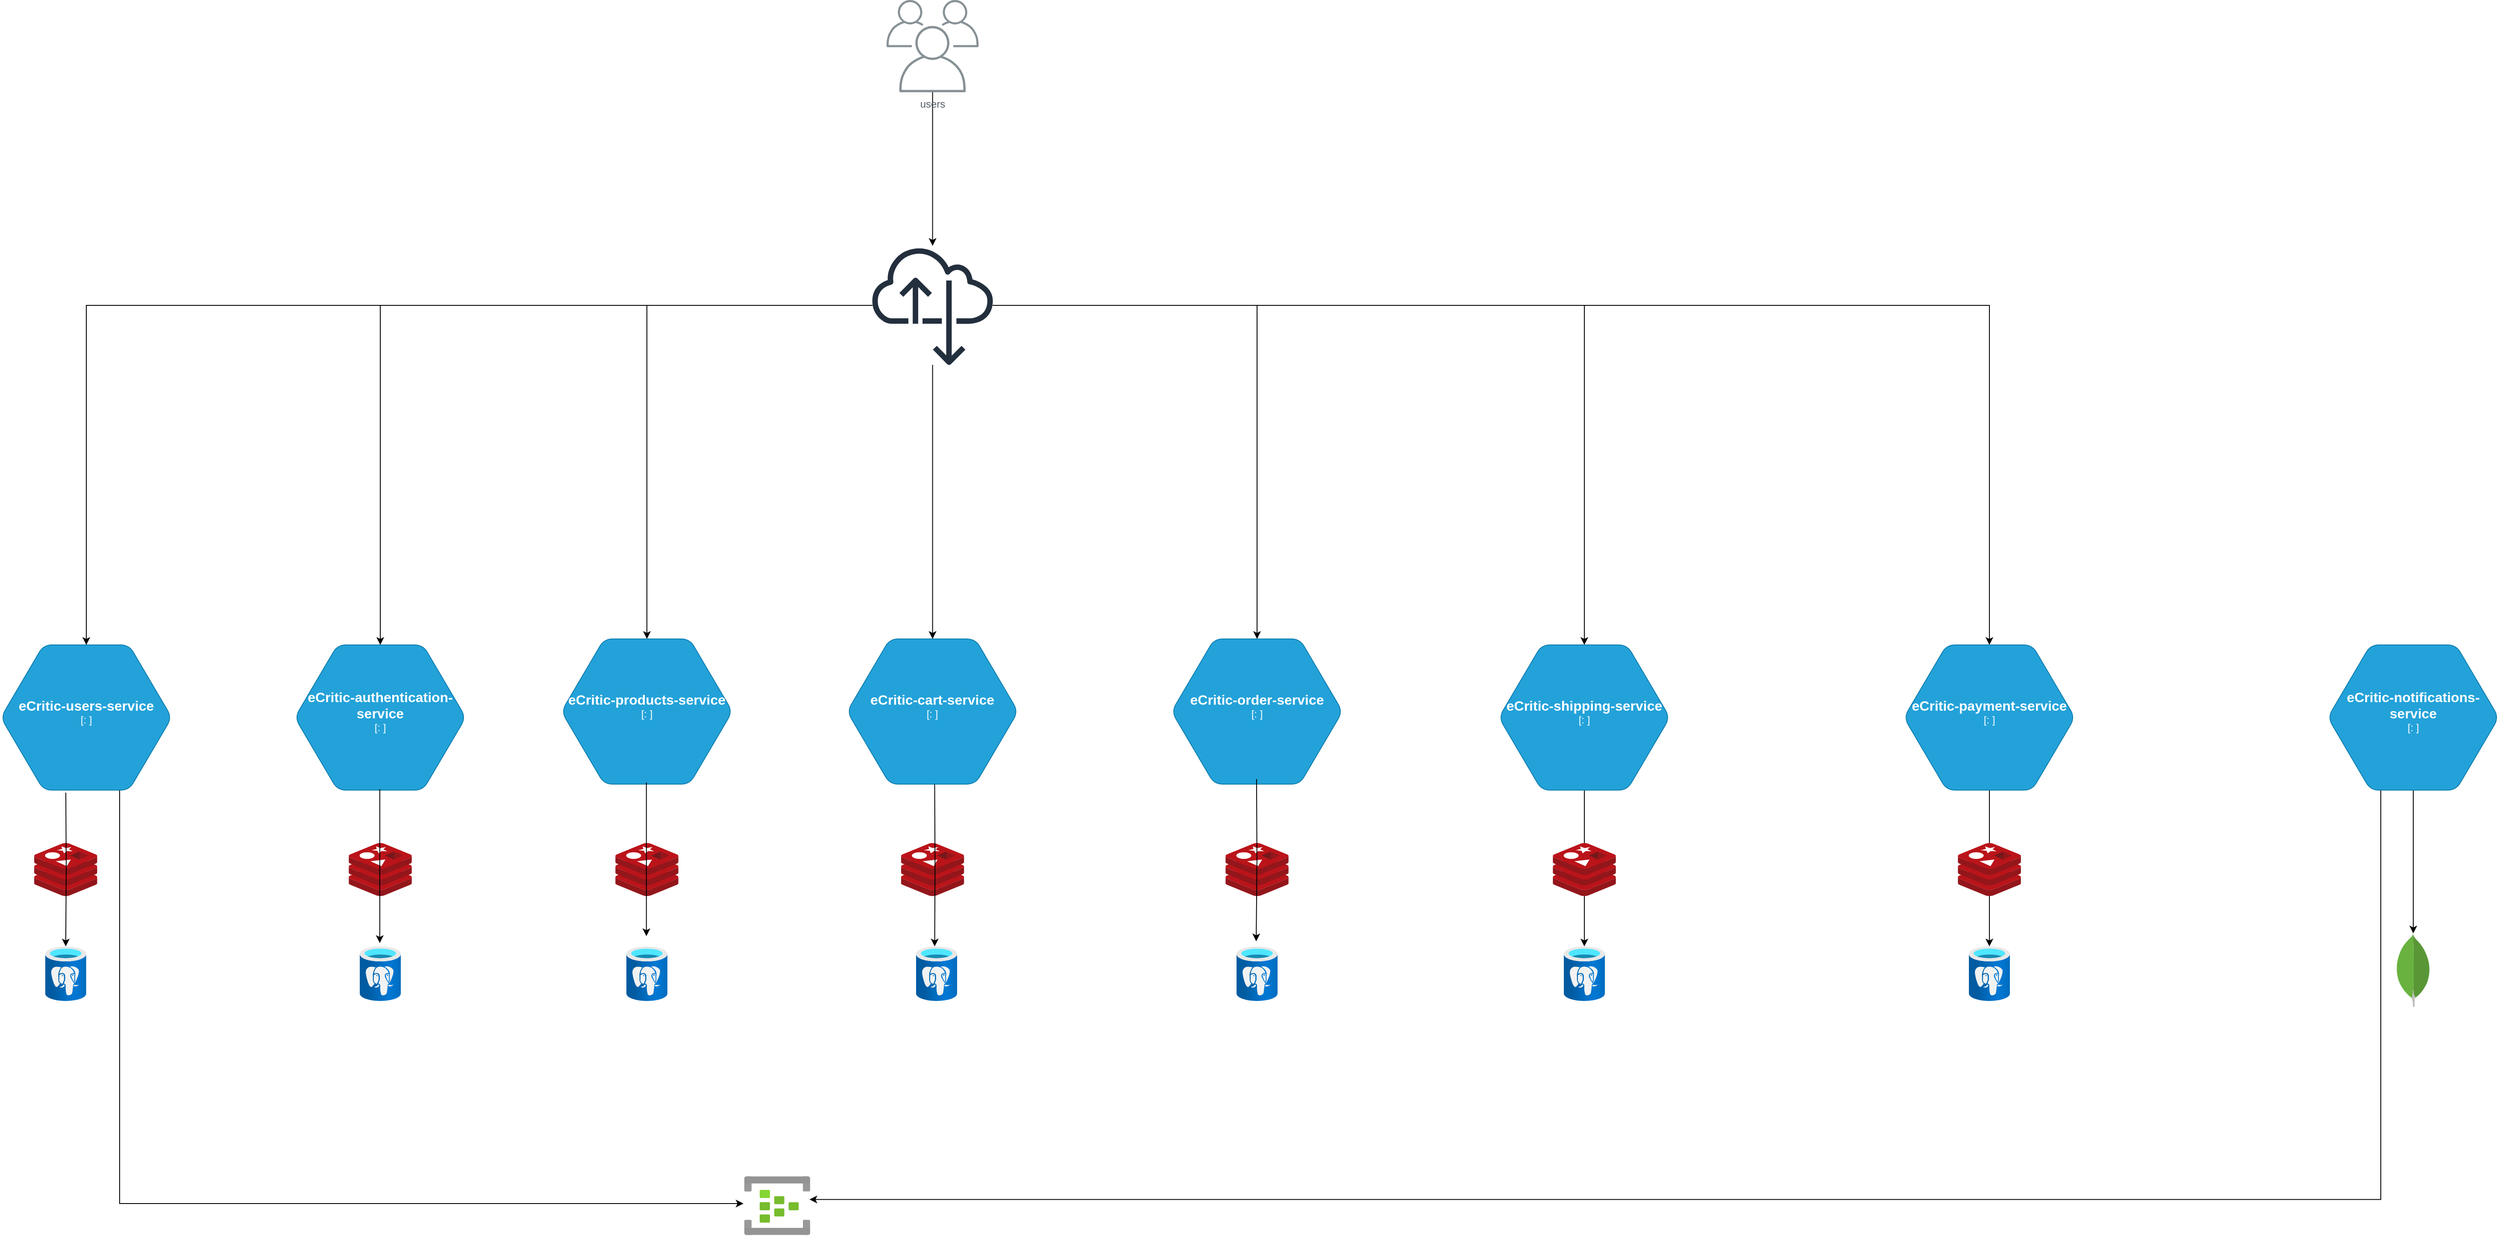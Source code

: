 <mxfile version="24.4.7" type="github">
  <diagram id="jrXY4hO8n29qiqvIHeQG" name="Page-1">
    <mxGraphModel dx="4868" dy="3492" grid="0" gridSize="10" guides="1" tooltips="1" connect="1" arrows="1" fold="1" page="0" pageScale="1" pageWidth="827" pageHeight="1169" background="#FFFFFF" math="0" shadow="0">
      <root>
        <mxCell id="0" />
        <mxCell id="1" parent="0" />
        <mxCell id="xFomIlS7Ba7Mj_MfjAyG-15" value="" style="image;aspect=fixed;html=1;points=[];align=center;fontSize=12;image=img/lib/azure2/analytics/Event_Hubs.svg;" parent="1" vertex="1">
          <mxGeometry x="-1075" y="-597" width="77.04" height="69" as="geometry" />
        </mxCell>
        <mxCell id="xFomIlS7Ba7Mj_MfjAyG-21" value="" style="image;sketch=0;aspect=fixed;html=1;points=[];align=center;fontSize=12;image=img/lib/mscae/Cache_Redis_Product.svg;" parent="1" vertex="1">
          <mxGeometry x="-1906" y="-987" width="73.81" height="62" as="geometry" />
        </mxCell>
        <mxCell id="ujt-26uisEJzcfnYA4p5-3" style="edgeStyle=orthogonalEdgeStyle;rounded=0;orthogonalLoop=1;jettySize=auto;html=1;" edge="1" parent="1">
          <mxGeometry relative="1" as="geometry">
            <mxPoint x="-1806" y="-1049" as="sourcePoint" />
            <mxPoint x="-1076" y="-565" as="targetPoint" />
            <Array as="points">
              <mxPoint x="-1806" y="-565" />
            </Array>
          </mxGeometry>
        </mxCell>
        <mxCell id="ujt-26uisEJzcfnYA4p5-4" style="edgeStyle=orthogonalEdgeStyle;rounded=0;orthogonalLoop=1;jettySize=auto;html=1;" edge="1" parent="1" target="xFomIlS7Ba7Mj_MfjAyG-31">
          <mxGeometry relative="1" as="geometry">
            <mxPoint x="-1869" y="-1046" as="sourcePoint" />
          </mxGeometry>
        </mxCell>
        <object c4Name="eCritic-users-service" c4Type="" c4Technology="" c4Description="" label="&lt;font style=&quot;font-size: 16px&quot;&gt;&lt;b&gt;%c4Name%&lt;/b&gt;&lt;/font&gt;&lt;div&gt;[%c4Type%:&amp;nbsp;%c4Technology%]&lt;/div&gt;&lt;br&gt;&lt;div&gt;&lt;font style=&quot;font-size: 11px&quot;&gt;&lt;font color=&quot;#E6E6E6&quot;&gt;%c4Description%&lt;/font&gt;&lt;/div&gt;" placeholders="1" id="xFomIlS7Ba7Mj_MfjAyG-22">
          <mxCell style="shape=hexagon;size=50;perimeter=hexagonPerimeter2;whiteSpace=wrap;html=1;fixedSize=1;rounded=1;labelBackgroundColor=none;fillColor=#23A2D9;fontSize=12;fontColor=#ffffff;align=center;strokeColor=#0E7DAD;metaEdit=1;points=[[0.5,0,0],[1,0.25,0],[1,0.5,0],[1,0.75,0],[0.5,1,0],[0,0.75,0],[0,0.5,0],[0,0.25,0]];resizable=0;" parent="1" vertex="1">
            <mxGeometry x="-1945" y="-1219" width="200" height="170" as="geometry" />
          </mxCell>
        </object>
        <object placeholders="1" c4Name="eCritic-authentication-service" c4Type="" c4Technology="" c4Description="" label="&lt;font style=&quot;font-size: 16px&quot;&gt;&lt;b&gt;%c4Name%&lt;/b&gt;&lt;/font&gt;&lt;div&gt;[%c4Type%:&amp;nbsp;%c4Technology%]&lt;/div&gt;&lt;br&gt;&lt;div&gt;&lt;font style=&quot;font-size: 11px&quot;&gt;&lt;font color=&quot;#E6E6E6&quot;&gt;%c4Description%&lt;/font&gt;&lt;/div&gt;" id="xFomIlS7Ba7Mj_MfjAyG-25">
          <mxCell style="shape=hexagon;size=50;perimeter=hexagonPerimeter2;whiteSpace=wrap;html=1;fixedSize=1;rounded=1;labelBackgroundColor=none;fillColor=#23A2D9;fontSize=12;fontColor=#ffffff;align=center;strokeColor=#0E7DAD;metaEdit=1;points=[[0.5,0,0],[1,0.25,0],[1,0.5,0],[1,0.75,0],[0.5,1,0],[0,0.75,0],[0,0.5,0],[0,0.25,0]];resizable=0;" parent="1" vertex="1">
            <mxGeometry x="-1601" y="-1219" width="200" height="170" as="geometry" />
          </mxCell>
        </object>
        <object placeholders="1" c4Name="eCritic-products-service" c4Type="" c4Technology="" c4Description="" label="&lt;font style=&quot;font-size: 16px&quot;&gt;&lt;b&gt;%c4Name%&lt;/b&gt;&lt;/font&gt;&lt;div&gt;[%c4Type%:&amp;nbsp;%c4Technology%]&lt;/div&gt;&lt;br&gt;&lt;div&gt;&lt;font style=&quot;font-size: 11px&quot;&gt;&lt;font color=&quot;#E6E6E6&quot;&gt;%c4Description%&lt;/font&gt;&lt;/div&gt;" id="xFomIlS7Ba7Mj_MfjAyG-26">
          <mxCell style="shape=hexagon;size=50;perimeter=hexagonPerimeter2;whiteSpace=wrap;html=1;fixedSize=1;rounded=1;labelBackgroundColor=none;fillColor=#23A2D9;fontSize=12;fontColor=#ffffff;align=center;strokeColor=#0E7DAD;metaEdit=1;points=[[0.5,0,0],[1,0.25,0],[1,0.5,0],[1,0.75,0],[0.5,1,0],[0,0.75,0],[0,0.5,0],[0,0.25,0]];resizable=0;" parent="1" vertex="1">
            <mxGeometry x="-1289" y="-1226" width="200" height="170" as="geometry" />
          </mxCell>
        </object>
        <object placeholders="1" c4Name="eCritic-cart-service" c4Type="" c4Technology="" c4Description="" label="&lt;font style=&quot;font-size: 16px&quot;&gt;&lt;b&gt;%c4Name%&lt;/b&gt;&lt;/font&gt;&lt;div&gt;[%c4Type%:&amp;nbsp;%c4Technology%]&lt;/div&gt;&lt;br&gt;&lt;div&gt;&lt;font style=&quot;font-size: 11px&quot;&gt;&lt;font color=&quot;#E6E6E6&quot;&gt;%c4Description%&lt;/font&gt;&lt;/div&gt;" id="xFomIlS7Ba7Mj_MfjAyG-27">
          <mxCell style="shape=hexagon;size=50;perimeter=hexagonPerimeter2;whiteSpace=wrap;html=1;fixedSize=1;rounded=1;labelBackgroundColor=none;fillColor=#23A2D9;fontSize=12;fontColor=#ffffff;align=center;strokeColor=#0E7DAD;metaEdit=1;points=[[0.5,0,0],[1,0.25,0],[1,0.5,0],[1,0.75,0],[0.5,1,0],[0,0.75,0],[0,0.5,0],[0,0.25,0]];resizable=0;" parent="1" vertex="1">
            <mxGeometry x="-954.7" y="-1226" width="200" height="170" as="geometry" />
          </mxCell>
        </object>
        <object placeholders="1" c4Name="eCritic-order-service" c4Type="" c4Technology="" c4Description="" label="&lt;font style=&quot;font-size: 16px&quot;&gt;&lt;b&gt;%c4Name%&lt;/b&gt;&lt;/font&gt;&lt;div&gt;[%c4Type%:&amp;nbsp;%c4Technology%]&lt;/div&gt;&lt;br&gt;&lt;div&gt;&lt;font style=&quot;font-size: 11px&quot;&gt;&lt;font color=&quot;#E6E6E6&quot;&gt;%c4Description%&lt;/font&gt;&lt;/div&gt;" id="xFomIlS7Ba7Mj_MfjAyG-28">
          <mxCell style="shape=hexagon;size=50;perimeter=hexagonPerimeter2;whiteSpace=wrap;html=1;fixedSize=1;rounded=1;labelBackgroundColor=none;fillColor=#23A2D9;fontSize=12;fontColor=#ffffff;align=center;strokeColor=#0E7DAD;metaEdit=1;points=[[0.5,0,0],[1,0.25,0],[1,0.5,0],[1,0.75,0],[0.5,1,0],[0,0.75,0],[0,0.5,0],[0,0.25,0]];resizable=0;" parent="1" vertex="1">
            <mxGeometry x="-575" y="-1226" width="200" height="170" as="geometry" />
          </mxCell>
        </object>
        <mxCell id="xFomIlS7Ba7Mj_MfjAyG-54" style="edgeStyle=orthogonalEdgeStyle;rounded=0;orthogonalLoop=1;jettySize=auto;html=1;entryX=0.99;entryY=0.395;entryDx=0;entryDy=0;entryPerimeter=0;" parent="1" edge="1" target="xFomIlS7Ba7Mj_MfjAyG-15" source="xFomIlS7Ba7Mj_MfjAyG-29">
          <mxGeometry relative="1" as="geometry">
            <mxPoint x="121.96" y="-1056" as="sourcePoint" />
            <mxPoint x="-721" y="-569" as="targetPoint" />
            <Array as="points">
              <mxPoint x="840" y="-570" />
            </Array>
          </mxGeometry>
        </mxCell>
        <mxCell id="xFomIlS7Ba7Mj_MfjAyG-55" style="edgeStyle=orthogonalEdgeStyle;rounded=0;orthogonalLoop=1;jettySize=auto;html=1;" parent="1" source="xFomIlS7Ba7Mj_MfjAyG-29" target="xFomIlS7Ba7Mj_MfjAyG-53" edge="1">
          <mxGeometry relative="1" as="geometry" />
        </mxCell>
        <object placeholders="1" c4Name="eCritic-notifications-service" c4Type="" c4Technology="" c4Description="" label="&lt;font style=&quot;font-size: 16px&quot;&gt;&lt;b&gt;%c4Name%&lt;/b&gt;&lt;/font&gt;&lt;div&gt;[%c4Type%:&amp;nbsp;%c4Technology%]&lt;/div&gt;&lt;br&gt;&lt;div&gt;&lt;font style=&quot;font-size: 11px&quot;&gt;&lt;font color=&quot;#E6E6E6&quot;&gt;%c4Description%&lt;/font&gt;&lt;/div&gt;" id="xFomIlS7Ba7Mj_MfjAyG-29">
          <mxCell style="shape=hexagon;size=50;perimeter=hexagonPerimeter2;whiteSpace=wrap;html=1;fixedSize=1;rounded=1;labelBackgroundColor=none;fillColor=#23A2D9;fontSize=12;fontColor=#ffffff;align=center;strokeColor=#0E7DAD;metaEdit=1;points=[[0.5,0,0],[1,0.25,0],[1,0.5,0],[1,0.75,0],[0.5,1,0],[0,0.75,0],[0,0.5,0],[0,0.25,0]];resizable=0;" parent="1" vertex="1">
            <mxGeometry x="778" y="-1219" width="200" height="170" as="geometry" />
          </mxCell>
        </object>
        <mxCell id="xFomIlS7Ba7Mj_MfjAyG-31" value="" style="image;aspect=fixed;html=1;points=[];align=center;fontSize=12;image=img/lib/azure2/databases/Azure_Database_PostgreSQL_Server.svg;" parent="1" vertex="1">
          <mxGeometry x="-1893.1" y="-866" width="48" height="64" as="geometry" />
        </mxCell>
        <mxCell id="xFomIlS7Ba7Mj_MfjAyG-40" style="edgeStyle=orthogonalEdgeStyle;rounded=0;orthogonalLoop=1;jettySize=auto;html=1;" parent="1" source="xFomIlS7Ba7Mj_MfjAyG-37" target="xFomIlS7Ba7Mj_MfjAyG-22" edge="1">
          <mxGeometry relative="1" as="geometry" />
        </mxCell>
        <mxCell id="xFomIlS7Ba7Mj_MfjAyG-41" style="edgeStyle=orthogonalEdgeStyle;rounded=0;orthogonalLoop=1;jettySize=auto;html=1;" parent="1" source="xFomIlS7Ba7Mj_MfjAyG-37" target="xFomIlS7Ba7Mj_MfjAyG-25" edge="1">
          <mxGeometry relative="1" as="geometry" />
        </mxCell>
        <mxCell id="xFomIlS7Ba7Mj_MfjAyG-42" style="edgeStyle=orthogonalEdgeStyle;rounded=0;orthogonalLoop=1;jettySize=auto;html=1;" parent="1" source="xFomIlS7Ba7Mj_MfjAyG-37" target="xFomIlS7Ba7Mj_MfjAyG-26" edge="1">
          <mxGeometry relative="1" as="geometry" />
        </mxCell>
        <mxCell id="xFomIlS7Ba7Mj_MfjAyG-43" style="edgeStyle=orthogonalEdgeStyle;rounded=0;orthogonalLoop=1;jettySize=auto;html=1;" parent="1" source="xFomIlS7Ba7Mj_MfjAyG-37" target="xFomIlS7Ba7Mj_MfjAyG-27" edge="1">
          <mxGeometry relative="1" as="geometry" />
        </mxCell>
        <mxCell id="xFomIlS7Ba7Mj_MfjAyG-44" style="edgeStyle=orthogonalEdgeStyle;rounded=0;orthogonalLoop=1;jettySize=auto;html=1;" parent="1" source="xFomIlS7Ba7Mj_MfjAyG-37" target="xFomIlS7Ba7Mj_MfjAyG-28" edge="1">
          <mxGeometry relative="1" as="geometry" />
        </mxCell>
        <mxCell id="ujt-26uisEJzcfnYA4p5-12" style="edgeStyle=orthogonalEdgeStyle;rounded=0;orthogonalLoop=1;jettySize=auto;html=1;" edge="1" parent="1" source="xFomIlS7Ba7Mj_MfjAyG-37" target="ujt-26uisEJzcfnYA4p5-10">
          <mxGeometry relative="1" as="geometry" />
        </mxCell>
        <mxCell id="ujt-26uisEJzcfnYA4p5-19" style="edgeStyle=orthogonalEdgeStyle;rounded=0;orthogonalLoop=1;jettySize=auto;html=1;" edge="1" parent="1" source="xFomIlS7Ba7Mj_MfjAyG-37" target="ujt-26uisEJzcfnYA4p5-11">
          <mxGeometry relative="1" as="geometry" />
        </mxCell>
        <mxCell id="xFomIlS7Ba7Mj_MfjAyG-37" value="" style="sketch=0;outlineConnect=0;fontColor=#232F3E;gradientColor=none;fillColor=#232F3D;strokeColor=none;dashed=0;verticalLabelPosition=bottom;verticalAlign=top;align=center;html=1;fontSize=12;fontStyle=0;aspect=fixed;pointerEvents=1;shape=mxgraph.aws4.internet_alt22;" parent="1" vertex="1">
          <mxGeometry x="-925.2" y="-1687" width="141" height="141" as="geometry" />
        </mxCell>
        <mxCell id="xFomIlS7Ba7Mj_MfjAyG-39" style="edgeStyle=orthogonalEdgeStyle;rounded=0;orthogonalLoop=1;jettySize=auto;html=1;" parent="1" source="xFomIlS7Ba7Mj_MfjAyG-38" target="xFomIlS7Ba7Mj_MfjAyG-37" edge="1">
          <mxGeometry relative="1" as="geometry" />
        </mxCell>
        <mxCell id="xFomIlS7Ba7Mj_MfjAyG-38" value="users" style="sketch=0;outlineConnect=0;gradientColor=none;fontColor=#545B64;strokeColor=none;fillColor=#879196;dashed=0;verticalLabelPosition=bottom;verticalAlign=top;align=center;html=1;fontSize=12;fontStyle=0;aspect=fixed;shape=mxgraph.aws4.illustration_users;pointerEvents=1" parent="1" vertex="1">
          <mxGeometry x="-908.7" y="-1974" width="108" height="108" as="geometry" />
        </mxCell>
        <mxCell id="xFomIlS7Ba7Mj_MfjAyG-45" value="" style="image;sketch=0;aspect=fixed;html=1;points=[];align=center;fontSize=12;image=img/lib/mscae/Cache_Redis_Product.svg;" parent="1" vertex="1">
          <mxGeometry x="-1537.91" y="-987" width="73.81" height="62" as="geometry" />
        </mxCell>
        <mxCell id="xFomIlS7Ba7Mj_MfjAyG-46" value="" style="image;aspect=fixed;html=1;points=[];align=center;fontSize=12;image=img/lib/azure2/databases/Azure_Database_PostgreSQL_Server.svg;" parent="1" vertex="1">
          <mxGeometry x="-1525.0" y="-866" width="48" height="64" as="geometry" />
        </mxCell>
        <mxCell id="xFomIlS7Ba7Mj_MfjAyG-47" value="" style="image;sketch=0;aspect=fixed;html=1;points=[];align=center;fontSize=12;image=img/lib/mscae/Cache_Redis_Product.svg;" parent="1" vertex="1">
          <mxGeometry x="-1225.91" y="-987" width="73.81" height="62" as="geometry" />
        </mxCell>
        <mxCell id="xFomIlS7Ba7Mj_MfjAyG-48" value="" style="image;aspect=fixed;html=1;points=[];align=center;fontSize=12;image=img/lib/azure2/databases/Azure_Database_PostgreSQL_Server.svg;" parent="1" vertex="1">
          <mxGeometry x="-1213.0" y="-866" width="48" height="64" as="geometry" />
        </mxCell>
        <mxCell id="xFomIlS7Ba7Mj_MfjAyG-49" value="" style="image;sketch=0;aspect=fixed;html=1;points=[];align=center;fontSize=12;image=img/lib/mscae/Cache_Redis_Product.svg;" parent="1" vertex="1">
          <mxGeometry x="-891.6" y="-987" width="73.81" height="62" as="geometry" />
        </mxCell>
        <mxCell id="xFomIlS7Ba7Mj_MfjAyG-50" value="" style="image;aspect=fixed;html=1;points=[];align=center;fontSize=12;image=img/lib/azure2/databases/Azure_Database_PostgreSQL_Server.svg;" parent="1" vertex="1">
          <mxGeometry x="-874.0" y="-866" width="48" height="64" as="geometry" />
        </mxCell>
        <mxCell id="xFomIlS7Ba7Mj_MfjAyG-51" value="" style="image;sketch=0;aspect=fixed;html=1;points=[];align=center;fontSize=12;image=img/lib/mscae/Cache_Redis_Product.svg;" parent="1" vertex="1">
          <mxGeometry x="-511.91" y="-987" width="73.81" height="62" as="geometry" />
        </mxCell>
        <mxCell id="xFomIlS7Ba7Mj_MfjAyG-52" value="" style="image;aspect=fixed;html=1;points=[];align=center;fontSize=12;image=img/lib/azure2/databases/Azure_Database_PostgreSQL_Server.svg;" parent="1" vertex="1">
          <mxGeometry x="-499.0" y="-866" width="48" height="64" as="geometry" />
        </mxCell>
        <mxCell id="xFomIlS7Ba7Mj_MfjAyG-53" value="" style="dashed=0;outlineConnect=0;html=1;align=center;labelPosition=center;verticalLabelPosition=bottom;verticalAlign=top;shape=mxgraph.weblogos.mongodb" parent="1" vertex="1">
          <mxGeometry x="857.4" y="-881.2" width="41.2" height="86.2" as="geometry" />
        </mxCell>
        <mxCell id="ujt-26uisEJzcfnYA4p5-6" style="edgeStyle=orthogonalEdgeStyle;rounded=0;orthogonalLoop=1;jettySize=auto;html=1;" edge="1" parent="1">
          <mxGeometry relative="1" as="geometry">
            <mxPoint x="-1501.59" y="-1050" as="sourcePoint" />
            <mxPoint x="-1501.59" y="-870" as="targetPoint" />
          </mxGeometry>
        </mxCell>
        <mxCell id="ujt-26uisEJzcfnYA4p5-7" style="edgeStyle=orthogonalEdgeStyle;rounded=0;orthogonalLoop=1;jettySize=auto;html=1;" edge="1" parent="1">
          <mxGeometry relative="1" as="geometry">
            <mxPoint x="-1189.59" y="-1058" as="sourcePoint" />
            <mxPoint x="-1189.59" y="-878" as="targetPoint" />
          </mxGeometry>
        </mxCell>
        <mxCell id="ujt-26uisEJzcfnYA4p5-8" style="edgeStyle=orthogonalEdgeStyle;rounded=0;orthogonalLoop=1;jettySize=auto;html=1;entryX=0.453;entryY=0;entryDx=0;entryDy=0;entryPerimeter=0;" edge="1" parent="1" target="xFomIlS7Ba7Mj_MfjAyG-50">
          <mxGeometry relative="1" as="geometry">
            <mxPoint x="-852.28" y="-1055.8" as="sourcePoint" />
            <mxPoint x="-852.28" y="-875.8" as="targetPoint" />
          </mxGeometry>
        </mxCell>
        <mxCell id="ujt-26uisEJzcfnYA4p5-9" style="edgeStyle=orthogonalEdgeStyle;rounded=0;orthogonalLoop=1;jettySize=auto;html=1;" edge="1" parent="1">
          <mxGeometry relative="1" as="geometry">
            <mxPoint x="-475.59" y="-1062" as="sourcePoint" />
            <mxPoint x="-476" y="-872" as="targetPoint" />
          </mxGeometry>
        </mxCell>
        <mxCell id="ujt-26uisEJzcfnYA4p5-17" style="edgeStyle=orthogonalEdgeStyle;rounded=0;orthogonalLoop=1;jettySize=auto;html=1;" edge="1" parent="1" source="ujt-26uisEJzcfnYA4p5-10" target="ujt-26uisEJzcfnYA4p5-14">
          <mxGeometry relative="1" as="geometry" />
        </mxCell>
        <object placeholders="1" c4Name="eCritic-shipping-service" c4Type="" c4Technology="" c4Description="" label="&lt;font style=&quot;font-size: 16px&quot;&gt;&lt;b&gt;%c4Name%&lt;/b&gt;&lt;/font&gt;&lt;div&gt;[%c4Type%:&amp;nbsp;%c4Technology%]&lt;/div&gt;&lt;br&gt;&lt;div&gt;&lt;font style=&quot;font-size: 11px&quot;&gt;&lt;font color=&quot;#E6E6E6&quot;&gt;%c4Description%&lt;/font&gt;&lt;/div&gt;" id="ujt-26uisEJzcfnYA4p5-10">
          <mxCell style="shape=hexagon;size=50;perimeter=hexagonPerimeter2;whiteSpace=wrap;html=1;fixedSize=1;rounded=1;labelBackgroundColor=none;fillColor=#23A2D9;fontSize=12;fontColor=#ffffff;align=center;strokeColor=#0E7DAD;metaEdit=1;points=[[0.5,0,0],[1,0.25,0],[1,0.5,0],[1,0.75,0],[0.5,1,0],[0,0.75,0],[0,0.5,0],[0,0.25,0]];resizable=0;" vertex="1" parent="1">
            <mxGeometry x="-192" y="-1219" width="200" height="170" as="geometry" />
          </mxCell>
        </object>
        <mxCell id="ujt-26uisEJzcfnYA4p5-18" style="edgeStyle=orthogonalEdgeStyle;rounded=0;orthogonalLoop=1;jettySize=auto;html=1;" edge="1" parent="1" source="ujt-26uisEJzcfnYA4p5-11" target="ujt-26uisEJzcfnYA4p5-16">
          <mxGeometry relative="1" as="geometry" />
        </mxCell>
        <object placeholders="1" c4Name="eCritic-payment-service" c4Type="" c4Technology="" c4Description="" label="&lt;font style=&quot;font-size: 16px&quot;&gt;&lt;b&gt;%c4Name%&lt;/b&gt;&lt;/font&gt;&lt;div&gt;[%c4Type%:&amp;nbsp;%c4Technology%]&lt;/div&gt;&lt;br&gt;&lt;div&gt;&lt;font style=&quot;font-size: 11px&quot;&gt;&lt;font color=&quot;#E6E6E6&quot;&gt;%c4Description%&lt;/font&gt;&lt;/div&gt;" id="ujt-26uisEJzcfnYA4p5-11">
          <mxCell style="shape=hexagon;size=50;perimeter=hexagonPerimeter2;whiteSpace=wrap;html=1;fixedSize=1;rounded=1;labelBackgroundColor=none;fillColor=#23A2D9;fontSize=12;fontColor=#ffffff;align=center;strokeColor=#0E7DAD;metaEdit=1;points=[[0.5,0,0],[1,0.25,0],[1,0.5,0],[1,0.75,0],[0.5,1,0],[0,0.75,0],[0,0.5,0],[0,0.25,0]];resizable=0;" vertex="1" parent="1">
            <mxGeometry x="282" y="-1219" width="200" height="170" as="geometry" />
          </mxCell>
        </object>
        <mxCell id="ujt-26uisEJzcfnYA4p5-13" value="" style="image;sketch=0;aspect=fixed;html=1;points=[];align=center;fontSize=12;image=img/lib/mscae/Cache_Redis_Product.svg;" vertex="1" parent="1">
          <mxGeometry x="-128.9" y="-987" width="73.81" height="62" as="geometry" />
        </mxCell>
        <mxCell id="ujt-26uisEJzcfnYA4p5-14" value="" style="image;aspect=fixed;html=1;points=[];align=center;fontSize=12;image=img/lib/azure2/databases/Azure_Database_PostgreSQL_Server.svg;" vertex="1" parent="1">
          <mxGeometry x="-115.99" y="-866" width="48" height="64" as="geometry" />
        </mxCell>
        <mxCell id="ujt-26uisEJzcfnYA4p5-15" value="" style="image;sketch=0;aspect=fixed;html=1;points=[];align=center;fontSize=12;image=img/lib/mscae/Cache_Redis_Product.svg;" vertex="1" parent="1">
          <mxGeometry x="345.1" y="-987" width="73.81" height="62" as="geometry" />
        </mxCell>
        <mxCell id="ujt-26uisEJzcfnYA4p5-16" value="" style="image;aspect=fixed;html=1;points=[];align=center;fontSize=12;image=img/lib/azure2/databases/Azure_Database_PostgreSQL_Server.svg;" vertex="1" parent="1">
          <mxGeometry x="358.01" y="-866" width="48" height="64" as="geometry" />
        </mxCell>
      </root>
    </mxGraphModel>
  </diagram>
</mxfile>
